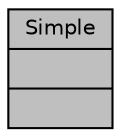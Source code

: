 digraph "Simple"
{
 // LATEX_PDF_SIZE
  edge [fontname="Helvetica",fontsize="10",labelfontname="Helvetica",labelfontsize="10"];
  node [fontname="Helvetica",fontsize="10",shape=record];
  Node1 [label="{Simple\n||}",height=0.2,width=0.4,color="black", fillcolor="grey75", style="filled", fontcolor="black",tooltip="The entry in each node is a line from the external mobility file."];
}
